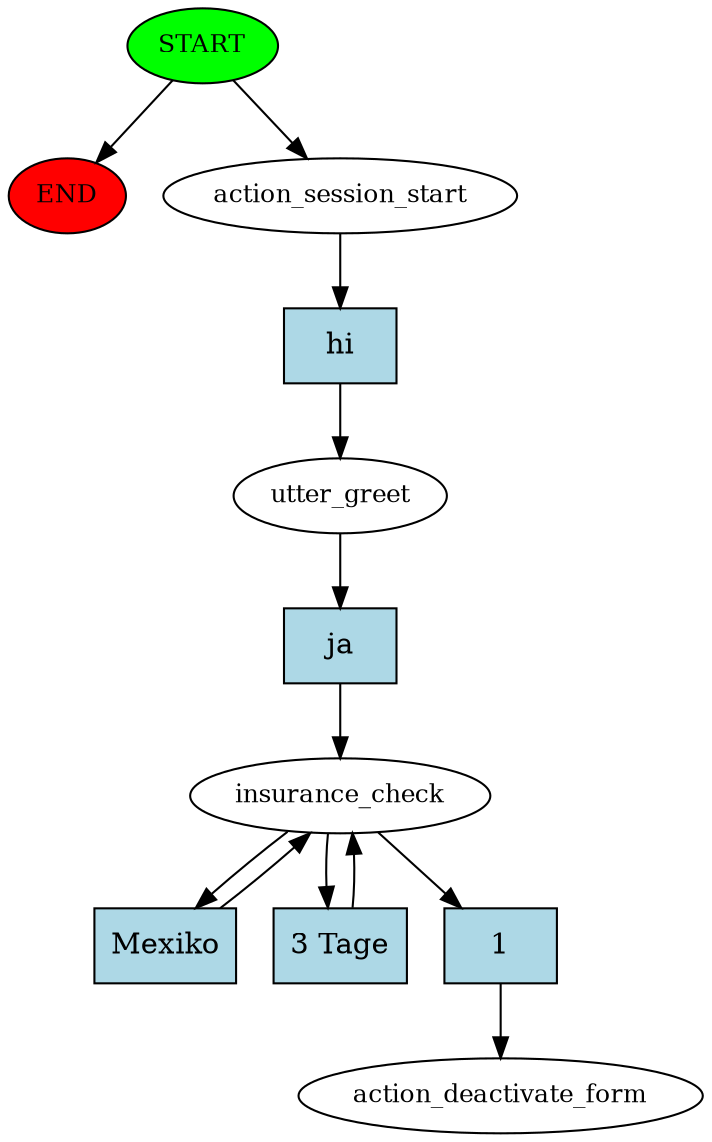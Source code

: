 digraph  {
0 [class="start active", fillcolor=green, fontsize=12, label=START, style=filled];
"-1" [class=end, fillcolor=red, fontsize=12, label=END, style=filled];
1 [class=active, fontsize=12, label=action_session_start];
2 [class=active, fontsize=12, label=utter_greet];
3 [class=active, fontsize=12, label=insurance_check];
6 [class="dashed active", fontsize=12, label=action_deactivate_form];
7 [class="intent active", fillcolor=lightblue, label=hi, shape=rect, style=filled];
8 [class="intent active", fillcolor=lightblue, label=ja, shape=rect, style=filled];
9 [class="intent active", fillcolor=lightblue, label=Mexiko, shape=rect, style=filled];
10 [class="intent active", fillcolor=lightblue, label="3 Tage", shape=rect, style=filled];
11 [class="intent active", fillcolor=lightblue, label=1, shape=rect, style=filled];
0 -> "-1"  [class="", key=NONE, label=""];
0 -> 1  [class=active, key=NONE, label=""];
1 -> 7  [class=active, key=0];
2 -> 8  [class=active, key=0];
3 -> 9  [class=active, key=0];
3 -> 10  [class=active, key=0];
3 -> 11  [class=active, key=0];
7 -> 2  [class=active, key=0];
8 -> 3  [class=active, key=0];
9 -> 3  [class=active, key=0];
10 -> 3  [class=active, key=0];
11 -> 6  [class=active, key=0];
}
